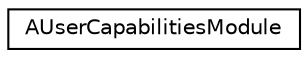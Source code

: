 digraph G
{
  edge [fontname="Helvetica",fontsize="10",labelfontname="Helvetica",labelfontsize="10"];
  node [fontname="Helvetica",fontsize="10",shape=record];
  rankdir="LR";
  Node1 [label="AUserCapabilitiesModule",height=0.2,width=0.4,color="black", fillcolor="white", style="filled",URL="$interface_a_user_capabilities_module.html"];
}
